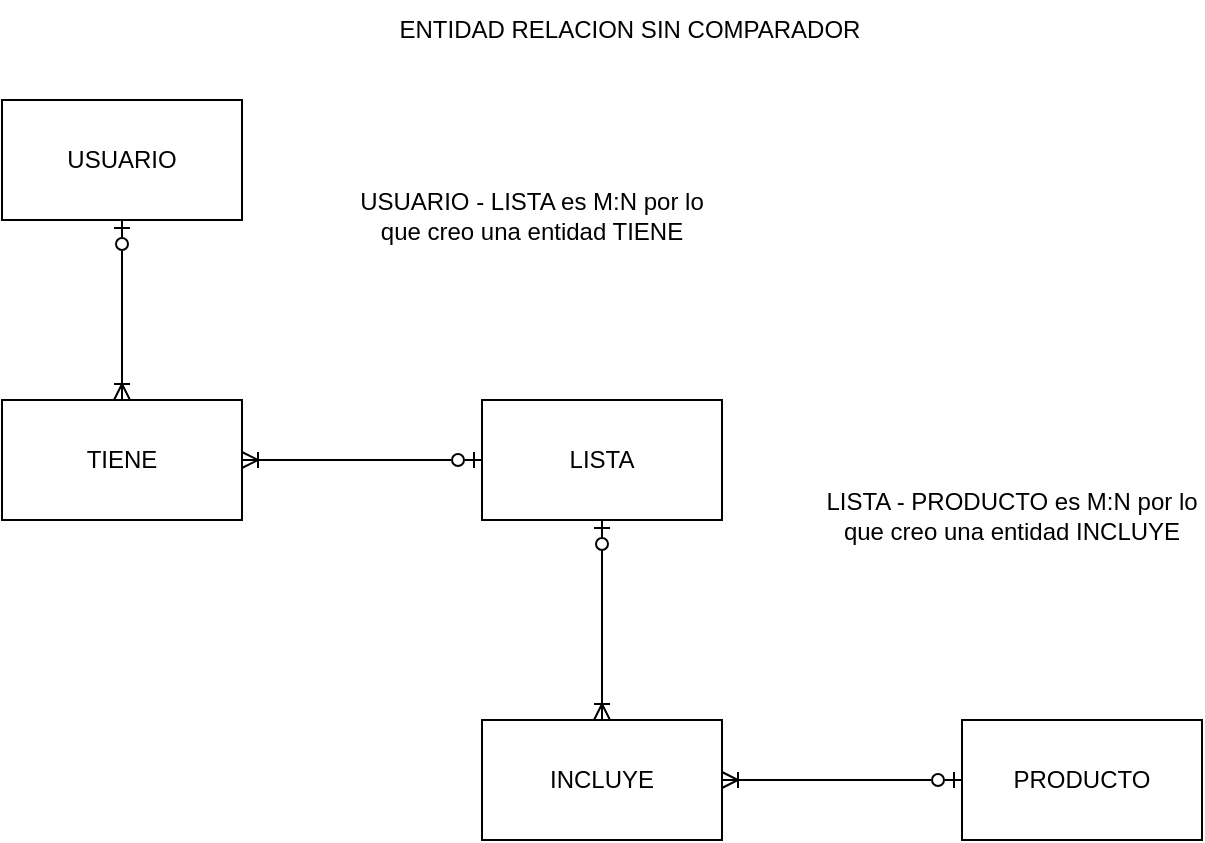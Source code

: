 <mxfile>
    <diagram id="Zr6soxHN4-IPDea5Rx7f" name="Page-1">
        <mxGraphModel dx="1130" dy="797" grid="1" gridSize="10" guides="1" tooltips="1" connect="1" arrows="1" fold="1" page="1" pageScale="1" pageWidth="827" pageHeight="1169" math="0" shadow="0">
            <root>
                <mxCell id="0"/>
                <mxCell id="1" parent="0"/>
                <mxCell id="9" style="edgeStyle=none;html=1;exitX=0.5;exitY=1;exitDx=0;exitDy=0;entryX=0.5;entryY=0;entryDx=0;entryDy=0;strokeColor=none;startArrow=ERone;startFill=0;endArrow=ERzeroToOne;endFill=0;" edge="1" parent="1" source="2" target="3">
                    <mxGeometry relative="1" as="geometry"/>
                </mxCell>
                <mxCell id="10" style="edgeStyle=none;html=1;exitX=0.5;exitY=1;exitDx=0;exitDy=0;startArrow=ERzeroToOne;startFill=0;endArrow=ERoneToMany;endFill=0;" edge="1" parent="1" source="2" target="3">
                    <mxGeometry relative="1" as="geometry"/>
                </mxCell>
                <mxCell id="2" value="USUARIO" style="rounded=0;whiteSpace=wrap;html=1;" vertex="1" parent="1">
                    <mxGeometry x="100" y="80" width="120" height="60" as="geometry"/>
                </mxCell>
                <mxCell id="3" value="TIENE" style="rounded=0;whiteSpace=wrap;html=1;" vertex="1" parent="1">
                    <mxGeometry x="100" y="230" width="120" height="60" as="geometry"/>
                </mxCell>
                <mxCell id="11" style="edgeStyle=none;html=1;exitX=0;exitY=0.5;exitDx=0;exitDy=0;startArrow=ERzeroToOne;startFill=0;endArrow=ERoneToMany;endFill=0;" edge="1" parent="1" source="4" target="3">
                    <mxGeometry relative="1" as="geometry"/>
                </mxCell>
                <mxCell id="12" style="edgeStyle=none;html=1;exitX=0.5;exitY=1;exitDx=0;exitDy=0;startArrow=ERzeroToOne;startFill=0;endArrow=ERoneToMany;endFill=0;" edge="1" parent="1" source="4" target="6">
                    <mxGeometry relative="1" as="geometry"/>
                </mxCell>
                <mxCell id="4" value="LISTA" style="rounded=0;whiteSpace=wrap;html=1;" vertex="1" parent="1">
                    <mxGeometry x="340" y="230" width="120" height="60" as="geometry"/>
                </mxCell>
                <mxCell id="5" value="PRODUCTO" style="rounded=0;whiteSpace=wrap;html=1;" vertex="1" parent="1">
                    <mxGeometry x="580" y="390" width="120" height="60" as="geometry"/>
                </mxCell>
                <mxCell id="13" style="edgeStyle=none;html=1;exitX=1;exitY=0.5;exitDx=0;exitDy=0;entryX=0;entryY=0.5;entryDx=0;entryDy=0;startArrow=ERoneToMany;startFill=0;endArrow=ERzeroToOne;endFill=0;" edge="1" parent="1" source="6" target="5">
                    <mxGeometry relative="1" as="geometry"/>
                </mxCell>
                <mxCell id="6" value="INCLUYE" style="rounded=0;whiteSpace=wrap;html=1;" vertex="1" parent="1">
                    <mxGeometry x="340" y="390" width="120" height="60" as="geometry"/>
                </mxCell>
                <mxCell id="7" value="ENTIDAD RELACION SIN COMPARADOR" style="text;html=1;strokeColor=none;fillColor=none;align=center;verticalAlign=middle;whiteSpace=wrap;rounded=0;" vertex="1" parent="1">
                    <mxGeometry x="239" y="30" width="350" height="30" as="geometry"/>
                </mxCell>
                <mxCell id="15" value="USUARIO - LISTA es M:N por lo que creo una entidad TIENE" style="text;html=1;strokeColor=none;fillColor=none;align=center;verticalAlign=middle;whiteSpace=wrap;rounded=0;" vertex="1" parent="1">
                    <mxGeometry x="270" y="80" width="190" height="115" as="geometry"/>
                </mxCell>
                <mxCell id="16" value="LISTA - PRODUCTO es M:N por lo que creo una entidad INCLUYE" style="text;html=1;strokeColor=none;fillColor=none;align=center;verticalAlign=middle;whiteSpace=wrap;rounded=0;" vertex="1" parent="1">
                    <mxGeometry x="510" y="230" width="190" height="115" as="geometry"/>
                </mxCell>
            </root>
        </mxGraphModel>
    </diagram>
</mxfile>